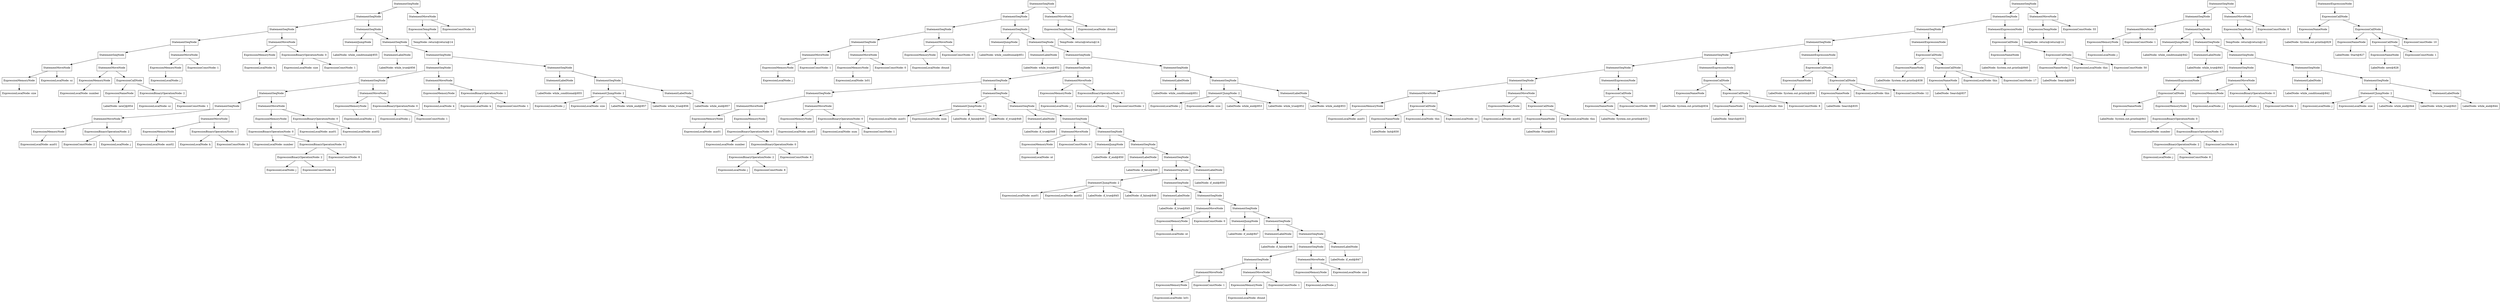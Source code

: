 digraph LinearSearch {
"0x6030000d7590" [label="StatementSeqNode" shape=box]
"0x6030000d7500" [label="StatementSeqNode" shape=box]
"0x6030000d6ed0" [label="StatementSeqNode" shape=box]
"0x6030000d6e10" [label="StatementSeqNode" shape=box]
"0x6030000d6db0" [label="StatementSeqNode" shape=box]
"0x6030000d6d20" [label="StatementMoveNode" shape=box]
"0x602000057eb0" [label="ExpressionMemoryNode" shape=box]
"0x6040000b7d90" [label="ExpressionLocalNode: size" shape=box]
"0x602000057eb0" -> "0x6040000b7d90"
"0x6030000d6d20" -> "0x602000057eb0"
"0x6040000b7d50" [label="ExpressionLocalNode: sz" shape=box]
"0x6030000d6d20" -> "0x6040000b7d50"
"0x6030000d6db0" -> "0x6030000d6d20"
"0x6030000d6d80" [label="StatementMoveNode" shape=box]
"0x602000057fb0" [label="ExpressionMemoryNode" shape=box]
"0x6040000b7e90" [label="ExpressionLocalNode: number" shape=box]
"0x602000057fb0" -> "0x6040000b7e90"
"0x6030000d6d80" -> "0x602000057fb0"
"0x6040000b7e10" [label="ExpressionCallNode" shape=box]
"0x602000057ef0" [label="ExpressionNameNode" shape=box]
"0x6040000b7dd0" [label="LabelNode: new[]@854" shape=box]
"0x602000057ef0" -> "0x6040000b7dd0"
"0x6040000b7e10" -> "0x602000057ef0"
"0x6030000d6d50" [label="ExpressionBinaryOperationNode: 2" shape=box]
"0x6040000b7e50" [label="ExpressionLocalNode: sz" shape=box]
"0x6030000d6d50" -> "0x6040000b7e50"
"0x602000057f30" [label="ExpressionConstNode: 1" shape=box]
"0x6030000d6d50" -> "0x602000057f30"
"0x6040000b7e10" -> "0x6030000d6d50"
"0x6030000d6d80" -> "0x6040000b7e10"
"0x6030000d6db0" -> "0x6030000d6d80"
"0x6030000d6e10" -> "0x6030000d6db0"
"0x6030000d6de0" [label="StatementMoveNode" shape=box]
"0x602000058070" [label="ExpressionMemoryNode" shape=box]
"0x6040000b7ed0" [label="ExpressionLocalNode: j" shape=box]
"0x602000058070" -> "0x6040000b7ed0"
"0x6030000d6de0" -> "0x602000058070"
"0x602000058030" [label="ExpressionConstNode: 1" shape=box]
"0x6030000d6de0" -> "0x602000058030"
"0x6030000d6e10" -> "0x6030000d6de0"
"0x6030000d6ed0" -> "0x6030000d6e10"
"0x6030000d6ea0" [label="StatementMoveNode" shape=box]
"0x602000058150" [label="ExpressionMemoryNode" shape=box]
"0x6040000b7f50" [label="ExpressionLocalNode: k" shape=box]
"0x602000058150" -> "0x6040000b7f50"
"0x6030000d6ea0" -> "0x602000058150"
"0x6030000d6e70" [label="ExpressionBinaryOperationNode: 0" shape=box]
"0x6040000b7f10" [label="ExpressionLocalNode: size" shape=box]
"0x6030000d6e70" -> "0x6040000b7f10"
"0x602000058110" [label="ExpressionConstNode: 1" shape=box]
"0x6030000d6e70" -> "0x602000058110"
"0x6030000d6ea0" -> "0x6030000d6e70"
"0x6030000d6ed0" -> "0x6030000d6ea0"
"0x6030000d7500" -> "0x6030000d6ed0"
"0x6030000d7410" [label="StatementSeqNode" shape=box]
"0x6020000586b0" [label="StatementJumpNode" shape=box]
"0x6040000b8310" [label="LabelNode: while_conditional@855" shape=box]
"0x6020000586b0" -> "0x6040000b8310"
"0x6030000d7410" -> "0x6020000586b0"
"0x6030000d7440" [label="StatementSeqNode" shape=box]
"0x602000058670" [label="StatementLabelNode" shape=box]
"0x6040000b8450" [label="LabelNode: while_true@856" shape=box]
"0x602000058670" -> "0x6040000b8450"
"0x6030000d7440" -> "0x602000058670"
"0x6030000d7470" [label="StatementSeqNode" shape=box]
"0x6030000d72c0" [label="StatementSeqNode" shape=box]
"0x6030000d72f0" [label="StatementSeqNode" shape=box]
"0x6030000d7320" [label="StatementSeqNode" shape=box]
"0x6030000d7350" [label="StatementSeqNode" shape=box]
"0x6030000d6f90" [label="StatementMoveNode" shape=box]
"0x602000058270" [label="ExpressionMemoryNode" shape=box]
"0x6040000b8050" [label="ExpressionLocalNode: aux01" shape=box]
"0x602000058270" -> "0x6040000b8050"
"0x6030000d6f90" -> "0x602000058270"
"0x6030000d6f60" [label="ExpressionBinaryOperationNode: 2" shape=box]
"0x602000058210" [label="ExpressionConstNode: 2" shape=box]
"0x6030000d6f60" -> "0x602000058210"
"0x6040000b8010" [label="ExpressionLocalNode: j" shape=box]
"0x6030000d6f60" -> "0x6040000b8010"
"0x6030000d6f90" -> "0x6030000d6f60"
"0x6030000d7350" -> "0x6030000d6f90"
"0x6030000d7020" [label="StatementMoveNode" shape=box]
"0x602000058350" [label="ExpressionMemoryNode" shape=box]
"0x6040000b80d0" [label="ExpressionLocalNode: aux02" shape=box]
"0x602000058350" -> "0x6040000b80d0"
"0x6030000d7020" -> "0x602000058350"
"0x6030000d6ff0" [label="ExpressionBinaryOperationNode: 1" shape=box]
"0x6040000b8090" [label="ExpressionLocalNode: k" shape=box]
"0x6030000d6ff0" -> "0x6040000b8090"
"0x602000058310" [label="ExpressionConstNode: 3" shape=box]
"0x6030000d6ff0" -> "0x602000058310"
"0x6030000d7020" -> "0x6030000d6ff0"
"0x6030000d7350" -> "0x6030000d7020"
"0x6030000d7320" -> "0x6030000d7350"
"0x6030000d7140" [label="StatementMoveNode" shape=box]
"0x602000058470" [label="ExpressionMemoryNode" shape=box]
"0x6030000d70e0" [label="ExpressionBinaryOperationNode: 0" shape=box]
"0x6040000b8190" [label="ExpressionLocalNode: number" shape=box]
"0x6030000d70e0" -> "0x6040000b8190"
"0x6030000d70b0" [label="ExpressionBinaryOperationNode: 0" shape=box]
"0x6030000d7080" [label="ExpressionBinaryOperationNode: 2" shape=box]
"0x6040000b81d0" [label="ExpressionLocalNode: j" shape=box]
"0x6030000d7080" -> "0x6040000b81d0"
"0x602000058450" [label="ExpressionConstNode: 8" shape=box]
"0x6030000d7080" -> "0x602000058450"
"0x6030000d70b0" -> "0x6030000d7080"
"0x602000058430" [label="ExpressionConstNode: 8" shape=box]
"0x6030000d70b0" -> "0x602000058430"
"0x6030000d70e0" -> "0x6030000d70b0"
"0x602000058470" -> "0x6030000d70e0"
"0x6030000d7140" -> "0x602000058470"
"0x6030000d7110" [label="ExpressionBinaryOperationNode: 0" shape=box]
"0x6040000b8110" [label="ExpressionLocalNode: aux01" shape=box]
"0x6030000d7110" -> "0x6040000b8110"
"0x6040000b8150" [label="ExpressionLocalNode: aux02" shape=box]
"0x6030000d7110" -> "0x6040000b8150"
"0x6030000d7140" -> "0x6030000d7110"
"0x6030000d7320" -> "0x6030000d7140"
"0x6030000d72f0" -> "0x6030000d7320"
"0x6030000d7200" [label="StatementMoveNode" shape=box]
"0x602000058530" [label="ExpressionMemoryNode" shape=box]
"0x6040000b8250" [label="ExpressionLocalNode: j" shape=box]
"0x602000058530" -> "0x6040000b8250"
"0x6030000d7200" -> "0x602000058530"
"0x6030000d71d0" [label="ExpressionBinaryOperationNode: 0" shape=box]
"0x6040000b8210" [label="ExpressionLocalNode: j" shape=box]
"0x6030000d71d0" -> "0x6040000b8210"
"0x6020000584f0" [label="ExpressionConstNode: 1" shape=box]
"0x6030000d71d0" -> "0x6020000584f0"
"0x6030000d7200" -> "0x6030000d71d0"
"0x6030000d72f0" -> "0x6030000d7200"
"0x6030000d72c0" -> "0x6030000d72f0"
"0x6030000d7290" [label="StatementMoveNode" shape=box]
"0x6020000585f0" [label="ExpressionMemoryNode" shape=box]
"0x6040000b82d0" [label="ExpressionLocalNode: k" shape=box]
"0x6020000585f0" -> "0x6040000b82d0"
"0x6030000d7290" -> "0x6020000585f0"
"0x6030000d7260" [label="ExpressionBinaryOperationNode: 1" shape=box]
"0x6040000b8290" [label="ExpressionLocalNode: k" shape=box]
"0x6030000d7260" -> "0x6040000b8290"
"0x6020000585b0" [label="ExpressionConstNode: 1" shape=box]
"0x6030000d7260" -> "0x6020000585b0"
"0x6030000d7290" -> "0x6030000d7260"
"0x6030000d72c0" -> "0x6030000d7290"
"0x6030000d7470" -> "0x6030000d72c0"
"0x6030000d74a0" [label="StatementSeqNode" shape=box]
"0x602000058650" [label="StatementLabelNode" shape=box]
"0x6040000b8410" [label="LabelNode: while_conditional@855" shape=box]
"0x602000058650" -> "0x6040000b8410"
"0x6030000d74a0" -> "0x602000058650"
"0x6030000d74d0" [label="StatementSeqNode" shape=box]
"0x6040000b84d0" [label="StatementCJumpNode: 2" shape=box]
"0x6040000b7f90" [label="ExpressionLocalNode: j" shape=box]
"0x6040000b84d0" -> "0x6040000b7f90"
"0x6040000b7fd0" [label="ExpressionLocalNode: size" shape=box]
"0x6040000b84d0" -> "0x6040000b7fd0"
"0x6040000b83d0" [label="LabelNode: while_end@857" shape=box]
"0x6040000b84d0" -> "0x6040000b83d0"
"0x6040000b8390" [label="LabelNode: while_true@856" shape=box]
"0x6040000b84d0" -> "0x6040000b8390"
"0x6030000d74d0" -> "0x6040000b84d0"
"0x602000058690" [label="StatementLabelNode" shape=box]
"0x6040000b8490" [label="LabelNode: while_end@857" shape=box]
"0x602000058690" -> "0x6040000b8490"
"0x6030000d74d0" -> "0x602000058690"
"0x6030000d74a0" -> "0x6030000d74d0"
"0x6030000d7470" -> "0x6030000d74a0"
"0x6030000d7440" -> "0x6030000d7470"
"0x6030000d7410" -> "0x6030000d7440"
"0x6030000d7500" -> "0x6030000d7410"
"0x6030000d7590" -> "0x6030000d7500"
"0x6030000d7560" [label="StatementMoveNode" shape=box]
"0x602000058750" [label="ExpressionTempNode" shape=box]
"0x6040000b8510" [label="TempNode: return@return@14" shape=box]
"0x602000058750" -> "0x6040000b8510"
"0x6030000d7560" -> "0x602000058750"
"0x602000058730" [label="ExpressionConstNode: 0" shape=box]
"0x6030000d7560" -> "0x602000058730"
"0x6030000d7590" -> "0x6030000d7560"
"0x6030000d6cc0" [label="StatementSeqNode" shape=box]
"0x6030000d6c30" [label="StatementSeqNode" shape=box]
"0x6030000d6330" [label="StatementSeqNode" shape=box]
"0x6030000d62d0" [label="StatementSeqNode" shape=box]
"0x6030000d6270" [label="StatementMoveNode" shape=box]
"0x602000057310" [label="ExpressionMemoryNode" shape=box]
"0x6040000b71d0" [label="ExpressionLocalNode: j" shape=box]
"0x602000057310" -> "0x6040000b71d0"
"0x6030000d6270" -> "0x602000057310"
"0x6020000572d0" [label="ExpressionConstNode: 1" shape=box]
"0x6030000d6270" -> "0x6020000572d0"
"0x6030000d62d0" -> "0x6030000d6270"
"0x6030000d62a0" [label="StatementMoveNode" shape=box]
"0x6020000573b0" [label="ExpressionMemoryNode" shape=box]
"0x6040000b7210" [label="ExpressionLocalNode: ls01" shape=box]
"0x6020000573b0" -> "0x6040000b7210"
"0x6030000d62a0" -> "0x6020000573b0"
"0x602000057370" [label="ExpressionConstNode: 0" shape=box]
"0x6030000d62a0" -> "0x602000057370"
"0x6030000d62d0" -> "0x6030000d62a0"
"0x6030000d6330" -> "0x6030000d62d0"
"0x6030000d6300" [label="StatementMoveNode" shape=box]
"0x602000057470" [label="ExpressionMemoryNode" shape=box]
"0x6040000b7250" [label="ExpressionLocalNode: ifound" shape=box]
"0x602000057470" -> "0x6040000b7250"
"0x6030000d6300" -> "0x602000057470"
"0x602000057430" [label="ExpressionConstNode: 0" shape=box]
"0x6030000d6300" -> "0x602000057430"
"0x6030000d6330" -> "0x6030000d6300"
"0x6030000d6c30" -> "0x6030000d6330"
"0x6030000d6b40" [label="StatementSeqNode" shape=box]
"0x602000057d90" [label="StatementJumpNode" shape=box]
"0x6040000b7ad0" [label="LabelNode: while_conditional@851" shape=box]
"0x602000057d90" -> "0x6040000b7ad0"
"0x6030000d6b40" -> "0x602000057d90"
"0x6030000d6b70" [label="StatementSeqNode" shape=box]
"0x602000057d50" [label="StatementLabelNode" shape=box]
"0x6040000b7c10" [label="LabelNode: while_true@852" shape=box]
"0x602000057d50" -> "0x6040000b7c10"
"0x6030000d6b70" -> "0x602000057d50"
"0x6030000d6ba0" [label="StatementSeqNode" shape=box]
"0x6030000d6a20" [label="StatementSeqNode" shape=box]
"0x6030000d6a50" [label="StatementSeqNode" shape=box]
"0x6030000d6a80" [label="StatementSeqNode" shape=box]
"0x6030000d6420" [label="StatementMoveNode" shape=box]
"0x6020000575f0" [label="ExpressionMemoryNode" shape=box]
"0x6040000b7390" [label="ExpressionLocalNode: aux01" shape=box]
"0x6020000575f0" -> "0x6040000b7390"
"0x6030000d6420" -> "0x6020000575f0"
"0x6020000575b0" [label="ExpressionMemoryNode" shape=box]
"0x6030000d63f0" [label="ExpressionBinaryOperationNode: 0" shape=box]
"0x6040000b7310" [label="ExpressionLocalNode: number" shape=box]
"0x6030000d63f0" -> "0x6040000b7310"
"0x6030000d63c0" [label="ExpressionBinaryOperationNode: 0" shape=box]
"0x6030000d6390" [label="ExpressionBinaryOperationNode: 2" shape=box]
"0x6040000b7350" [label="ExpressionLocalNode: j" shape=box]
"0x6030000d6390" -> "0x6040000b7350"
"0x602000057570" [label="ExpressionConstNode: 8" shape=box]
"0x6030000d6390" -> "0x602000057570"
"0x6030000d63c0" -> "0x6030000d6390"
"0x602000057550" [label="ExpressionConstNode: 8" shape=box]
"0x6030000d63c0" -> "0x602000057550"
"0x6030000d63f0" -> "0x6030000d63c0"
"0x6020000575b0" -> "0x6030000d63f0"
"0x6030000d6420" -> "0x6020000575b0"
"0x6030000d6a80" -> "0x6030000d6420"
"0x6030000d64b0" [label="StatementMoveNode" shape=box]
"0x6020000576d0" [label="ExpressionMemoryNode" shape=box]
"0x6040000b7410" [label="ExpressionLocalNode: aux02" shape=box]
"0x6020000576d0" -> "0x6040000b7410"
"0x6030000d64b0" -> "0x6020000576d0"
"0x6030000d6480" [label="ExpressionBinaryOperationNode: 0" shape=box]
"0x6040000b73d0" [label="ExpressionLocalNode: num" shape=box]
"0x6030000d6480" -> "0x6040000b73d0"
"0x602000057690" [label="ExpressionConstNode: 1" shape=box]
"0x6030000d6480" -> "0x602000057690"
"0x6030000d64b0" -> "0x6030000d6480"
"0x6030000d6a80" -> "0x6030000d64b0"
"0x6030000d6a50" -> "0x6030000d6a80"
"0x6030000d6840" [label="StatementSeqNode" shape=box]
"0x6040000b7a10" [label="StatementCJumpNode: 2" shape=box]
"0x6040000b7450" [label="ExpressionLocalNode: aux01" shape=box]
"0x6040000b7a10" -> "0x6040000b7450"
"0x6040000b7490" [label="ExpressionLocalNode: num" shape=box]
"0x6040000b7a10" -> "0x6040000b7490"
"0x6040000b78d0" [label="LabelNode: if_false@849" shape=box]
"0x6040000b7a10" -> "0x6040000b78d0"
"0x6040000b7890" [label="LabelNode: if_true@848" shape=box]
"0x6040000b7a10" -> "0x6040000b7890"
"0x6030000d6840" -> "0x6040000b7a10"
"0x6030000d6870" [label="StatementSeqNode" shape=box]
"0x602000057bb0" [label="StatementLabelNode" shape=box]
"0x6040000b7950" [label="LabelNode: if_true@848" shape=box]
"0x602000057bb0" -> "0x6040000b7950"
"0x6030000d6870" -> "0x602000057bb0"
"0x6030000d68a0" [label="StatementSeqNode" shape=box]
"0x6030000d6510" [label="StatementMoveNode" shape=box]
"0x6020000577d0" [label="ExpressionMemoryNode" shape=box]
"0x6040000b74d0" [label="ExpressionLocalNode: nt" shape=box]
"0x6020000577d0" -> "0x6040000b74d0"
"0x6030000d6510" -> "0x6020000577d0"
"0x602000057790" [label="ExpressionConstNode: 0" shape=box]
"0x6030000d6510" -> "0x602000057790"
"0x6030000d68a0" -> "0x6030000d6510"
"0x6030000d68d0" [label="StatementSeqNode" shape=box]
"0x602000057c10" [label="StatementJumpNode" shape=box]
"0x6040000b7910" [label="LabelNode: if_end@850" shape=box]
"0x602000057c10" -> "0x6040000b7910"
"0x6030000d68d0" -> "0x602000057c10"
"0x6030000d6900" [label="StatementSeqNode" shape=box]
"0x602000057bd0" [label="StatementLabelNode" shape=box]
"0x6040000b7990" [label="LabelNode: if_false@849" shape=box]
"0x602000057bd0" -> "0x6040000b7990"
"0x6030000d6900" -> "0x602000057bd0"
"0x6030000d6930" [label="StatementSeqNode" shape=box]
"0x6030000d6720" [label="StatementSeqNode" shape=box]
"0x6040000b7850" [label="StatementCJumpNode: 2" shape=box]
"0x6040000b7510" [label="ExpressionLocalNode: aux01" shape=box]
"0x6040000b7850" -> "0x6040000b7510"
"0x6040000b7550" [label="ExpressionLocalNode: aux02" shape=box]
"0x6040000b7850" -> "0x6040000b7550"
"0x6040000b76d0" [label="LabelNode: if_true@845" shape=box]
"0x6040000b7850" -> "0x6040000b76d0"
"0x6040000b7710" [label="LabelNode: if_false@846" shape=box]
"0x6040000b7850" -> "0x6040000b7710"
"0x6030000d6720" -> "0x6040000b7850"
"0x6030000d6750" [label="StatementSeqNode" shape=box]
"0x602000057b10" [label="StatementLabelNode" shape=box]
"0x6040000b7790" [label="LabelNode: if_true@845" shape=box]
"0x602000057b10" -> "0x6040000b7790"
"0x6030000d6750" -> "0x602000057b10"
"0x6030000d6780" [label="StatementSeqNode" shape=box]
"0x6030000d65d0" [label="StatementMoveNode" shape=box]
"0x6020000578b0" [label="ExpressionMemoryNode" shape=box]
"0x6040000b7590" [label="ExpressionLocalNode: nt" shape=box]
"0x6020000578b0" -> "0x6040000b7590"
"0x6030000d65d0" -> "0x6020000578b0"
"0x602000057870" [label="ExpressionConstNode: 0" shape=box]
"0x6030000d65d0" -> "0x602000057870"
"0x6030000d6780" -> "0x6030000d65d0"
"0x6030000d67b0" [label="StatementSeqNode" shape=box]
"0x602000057b70" [label="StatementJumpNode" shape=box]
"0x6040000b7750" [label="LabelNode: if_end@847" shape=box]
"0x602000057b70" -> "0x6040000b7750"
"0x6030000d67b0" -> "0x602000057b70"
"0x6030000d67e0" [label="StatementSeqNode" shape=box]
"0x602000057b30" [label="StatementLabelNode" shape=box]
"0x6040000b77d0" [label="LabelNode: if_false@846" shape=box]
"0x602000057b30" -> "0x6040000b77d0"
"0x6030000d67e0" -> "0x602000057b30"
"0x6030000d6810" [label="StatementSeqNode" shape=box]
"0x6030000d66c0" [label="StatementSeqNode" shape=box]
"0x6030000d66f0" [label="StatementSeqNode" shape=box]
"0x6030000d6600" [label="StatementMoveNode" shape=box]
"0x602000057950" [label="ExpressionMemoryNode" shape=box]
"0x6040000b75d0" [label="ExpressionLocalNode: ls01" shape=box]
"0x602000057950" -> "0x6040000b75d0"
"0x6030000d6600" -> "0x602000057950"
"0x602000057910" [label="ExpressionConstNode: 1" shape=box]
"0x6030000d6600" -> "0x602000057910"
"0x6030000d66f0" -> "0x6030000d6600"
"0x6030000d6630" [label="StatementMoveNode" shape=box]
"0x602000057a10" [label="ExpressionMemoryNode" shape=box]
"0x6040000b7610" [label="ExpressionLocalNode: ifound" shape=box]
"0x602000057a10" -> "0x6040000b7610"
"0x6030000d6630" -> "0x602000057a10"
"0x6020000579d0" [label="ExpressionConstNode: 1" shape=box]
"0x6030000d6630" -> "0x6020000579d0"
"0x6030000d66f0" -> "0x6030000d6630"
"0x6030000d66c0" -> "0x6030000d66f0"
"0x6030000d6660" [label="StatementMoveNode" shape=box]
"0x602000057ab0" [label="ExpressionMemoryNode" shape=box]
"0x6040000b7690" [label="ExpressionLocalNode: j" shape=box]
"0x602000057ab0" -> "0x6040000b7690"
"0x6030000d6660" -> "0x602000057ab0"
"0x6040000b7650" [label="ExpressionLocalNode: size" shape=box]
"0x6030000d6660" -> "0x6040000b7650"
"0x6030000d66c0" -> "0x6030000d6660"
"0x6030000d6810" -> "0x6030000d66c0"
"0x602000057b50" [label="StatementLabelNode" shape=box]
"0x6040000b7810" [label="LabelNode: if_end@847" shape=box]
"0x602000057b50" -> "0x6040000b7810"
"0x6030000d6810" -> "0x602000057b50"
"0x6030000d67e0" -> "0x6030000d6810"
"0x6030000d67b0" -> "0x6030000d67e0"
"0x6030000d6780" -> "0x6030000d67b0"
"0x6030000d6750" -> "0x6030000d6780"
"0x6030000d6720" -> "0x6030000d6750"
"0x6030000d6930" -> "0x6030000d6720"
"0x602000057bf0" [label="StatementLabelNode" shape=box]
"0x6040000b79d0" [label="LabelNode: if_end@850" shape=box]
"0x602000057bf0" -> "0x6040000b79d0"
"0x6030000d6930" -> "0x602000057bf0"
"0x6030000d6900" -> "0x6030000d6930"
"0x6030000d68d0" -> "0x6030000d6900"
"0x6030000d68a0" -> "0x6030000d68d0"
"0x6030000d6870" -> "0x6030000d68a0"
"0x6030000d6840" -> "0x6030000d6870"
"0x6030000d6a50" -> "0x6030000d6840"
"0x6030000d6a20" -> "0x6030000d6a50"
"0x6030000d69f0" [label="StatementMoveNode" shape=box]
"0x602000057cd0" [label="ExpressionMemoryNode" shape=box]
"0x6040000b7a90" [label="ExpressionLocalNode: j" shape=box]
"0x602000057cd0" -> "0x6040000b7a90"
"0x6030000d69f0" -> "0x602000057cd0"
"0x6030000d69c0" [label="ExpressionBinaryOperationNode: 0" shape=box]
"0x6040000b7a50" [label="ExpressionLocalNode: j" shape=box]
"0x6030000d69c0" -> "0x6040000b7a50"
"0x602000057c90" [label="ExpressionConstNode: 1" shape=box]
"0x6030000d69c0" -> "0x602000057c90"
"0x6030000d69f0" -> "0x6030000d69c0"
"0x6030000d6a20" -> "0x6030000d69f0"
"0x6030000d6ba0" -> "0x6030000d6a20"
"0x6030000d6bd0" [label="StatementSeqNode" shape=box]
"0x602000057d30" [label="StatementLabelNode" shape=box]
"0x6040000b7bd0" [label="LabelNode: while_conditional@851" shape=box]
"0x602000057d30" -> "0x6040000b7bd0"
"0x6030000d6bd0" -> "0x602000057d30"
"0x6030000d6c00" [label="StatementSeqNode" shape=box]
"0x6040000b7c90" [label="StatementCJumpNode: 2" shape=box]
"0x6040000b7290" [label="ExpressionLocalNode: j" shape=box]
"0x6040000b7c90" -> "0x6040000b7290"
"0x6040000b72d0" [label="ExpressionLocalNode: size" shape=box]
"0x6040000b7c90" -> "0x6040000b72d0"
"0x6040000b7b90" [label="LabelNode: while_end@853" shape=box]
"0x6040000b7c90" -> "0x6040000b7b90"
"0x6040000b7b50" [label="LabelNode: while_true@852" shape=box]
"0x6040000b7c90" -> "0x6040000b7b50"
"0x6030000d6c00" -> "0x6040000b7c90"
"0x602000057d70" [label="StatementLabelNode" shape=box]
"0x6040000b7c50" [label="LabelNode: while_end@853" shape=box]
"0x602000057d70" -> "0x6040000b7c50"
"0x6030000d6c00" -> "0x602000057d70"
"0x6030000d6bd0" -> "0x6030000d6c00"
"0x6030000d6ba0" -> "0x6030000d6bd0"
"0x6030000d6b70" -> "0x6030000d6ba0"
"0x6030000d6b40" -> "0x6030000d6b70"
"0x6030000d6c30" -> "0x6030000d6b40"
"0x6030000d6cc0" -> "0x6030000d6c30"
"0x6030000d6c90" [label="StatementMoveNode" shape=box]
"0x602000057e10" [label="ExpressionTempNode" shape=box]
"0x6040000b7d10" [label="TempNode: return@return@14" shape=box]
"0x602000057e10" -> "0x6040000b7d10"
"0x6030000d6c90" -> "0x602000057e10"
"0x6040000b7cd0" [label="ExpressionLocalNode: ifound" shape=box]
"0x6030000d6c90" -> "0x6040000b7cd0"
"0x6030000d6cc0" -> "0x6030000d6c90"
"0x6030000d5d60" [label="StatementSeqNode" shape=box]
"0x6030000d5cd0" [label="StatementSeqNode" shape=box]
"0x6030000d5c40" [label="StatementSeqNode" shape=box]
"0x6030000d5bb0" [label="StatementSeqNode" shape=box]
"0x6030000d5b20" [label="StatementSeqNode" shape=box]
"0x6030000d5a90" [label="StatementSeqNode" shape=box]
"0x6030000d5a00" [label="StatementSeqNode" shape=box]
"0x6030000d59a0" [label="StatementMoveNode" shape=box]
"0x602000056550" [label="ExpressionMemoryNode" shape=box]
"0x6040000b64d0" [label="ExpressionLocalNode: aux01" shape=box]
"0x602000056550" -> "0x6040000b64d0"
"0x6030000d59a0" -> "0x602000056550"
"0x6040000b6410" [label="ExpressionCallNode" shape=box]
"0x602000056470" [label="ExpressionNameNode" shape=box]
"0x6040000b63d0" [label="LabelNode: Init@830" shape=box]
"0x602000056470" -> "0x6040000b63d0"
"0x6040000b6410" -> "0x602000056470"
"0x6040000b6450" [label="ExpressionLocalNode: this" shape=box]
"0x6040000b6410" -> "0x6040000b6450"
"0x6040000b6490" [label="ExpressionLocalNode: sz" shape=box]
"0x6040000b6410" -> "0x6040000b6490"
"0x6030000d59a0" -> "0x6040000b6410"
"0x6030000d5a00" -> "0x6030000d59a0"
"0x6030000d59d0" [label="StatementMoveNode" shape=box]
"0x602000056630" [label="ExpressionMemoryNode" shape=box]
"0x6040000b65d0" [label="ExpressionLocalNode: aux02" shape=box]
"0x602000056630" -> "0x6040000b65d0"
"0x6030000d59d0" -> "0x602000056630"
"0x6040000b6550" [label="ExpressionCallNode" shape=box]
"0x602000056590" [label="ExpressionNameNode" shape=box]
"0x6040000b6510" [label="LabelNode: Print@831" shape=box]
"0x602000056590" -> "0x6040000b6510"
"0x6040000b6550" -> "0x602000056590"
"0x6040000b6590" [label="ExpressionLocalNode: this" shape=box]
"0x6040000b6550" -> "0x6040000b6590"
"0x6030000d59d0" -> "0x6040000b6550"
"0x6030000d5a00" -> "0x6030000d59d0"
"0x6030000d5a90" -> "0x6030000d5a00"
"0x602000056710" [label="StatementExpressionNode" shape=box]
"0x6040000b6690" [label="ExpressionCallNode" shape=box]
"0x6020000566d0" [label="ExpressionNameNode" shape=box]
"0x6040000b6610" [label="LabelNode: System.out.println@832" shape=box]
"0x6020000566d0" -> "0x6040000b6610"
"0x6040000b6690" -> "0x6020000566d0"
"0x6020000566b0" [label="ExpressionConstNode: 9999" shape=box]
"0x6040000b6690" -> "0x6020000566b0"
"0x602000056710" -> "0x6040000b6690"
"0x6030000d5a90" -> "0x602000056710"
"0x6030000d5b20" -> "0x6030000d5a90"
"0x602000056890" [label="StatementExpressionNode" shape=box]
"0x6040000b6810" [label="ExpressionCallNode" shape=box]
"0x602000056850" [label="ExpressionNameNode" shape=box]
"0x6040000b6790" [label="LabelNode: System.out.println@834" shape=box]
"0x602000056850" -> "0x6040000b6790"
"0x6040000b6810" -> "0x602000056850"
"0x6040000b6710" [label="ExpressionCallNode" shape=box]
"0x602000056770" [label="ExpressionNameNode" shape=box]
"0x6040000b66d0" [label="LabelNode: Search@833" shape=box]
"0x602000056770" -> "0x6040000b66d0"
"0x6040000b6710" -> "0x602000056770"
"0x6040000b6750" [label="ExpressionLocalNode: this" shape=box]
"0x6040000b6710" -> "0x6040000b6750"
"0x6020000567f0" [label="ExpressionConstNode: 8" shape=box]
"0x6040000b6710" -> "0x6020000567f0"
"0x6040000b6810" -> "0x6040000b6710"
"0x602000056890" -> "0x6040000b6810"
"0x6030000d5b20" -> "0x602000056890"
"0x6030000d5bb0" -> "0x6030000d5b20"
"0x602000056a10" [label="StatementExpressionNode" shape=box]
"0x6040000b6990" [label="ExpressionCallNode" shape=box]
"0x6020000569d0" [label="ExpressionNameNode" shape=box]
"0x6040000b6910" [label="LabelNode: System.out.println@836" shape=box]
"0x6020000569d0" -> "0x6040000b6910"
"0x6040000b6990" -> "0x6020000569d0"
"0x6040000b6890" [label="ExpressionCallNode" shape=box]
"0x6020000568f0" [label="ExpressionNameNode" shape=box]
"0x6040000b6850" [label="LabelNode: Search@835" shape=box]
"0x6020000568f0" -> "0x6040000b6850"
"0x6040000b6890" -> "0x6020000568f0"
"0x6040000b68d0" [label="ExpressionLocalNode: this" shape=box]
"0x6040000b6890" -> "0x6040000b68d0"
"0x602000056970" [label="ExpressionConstNode: 12" shape=box]
"0x6040000b6890" -> "0x602000056970"
"0x6040000b6990" -> "0x6040000b6890"
"0x602000056a10" -> "0x6040000b6990"
"0x6030000d5bb0" -> "0x602000056a10"
"0x6030000d5c40" -> "0x6030000d5bb0"
"0x602000056b90" [label="StatementExpressionNode" shape=box]
"0x6040000b6b10" [label="ExpressionCallNode" shape=box]
"0x602000056b50" [label="ExpressionNameNode" shape=box]
"0x6040000b6a90" [label="LabelNode: System.out.println@838" shape=box]
"0x602000056b50" -> "0x6040000b6a90"
"0x6040000b6b10" -> "0x602000056b50"
"0x6040000b6a10" [label="ExpressionCallNode" shape=box]
"0x602000056a70" [label="ExpressionNameNode" shape=box]
"0x6040000b69d0" [label="LabelNode: Search@837" shape=box]
"0x602000056a70" -> "0x6040000b69d0"
"0x6040000b6a10" -> "0x602000056a70"
"0x6040000b6a50" [label="ExpressionLocalNode: this" shape=box]
"0x6040000b6a10" -> "0x6040000b6a50"
"0x602000056af0" [label="ExpressionConstNode: 17" shape=box]
"0x6040000b6a10" -> "0x602000056af0"
"0x6040000b6b10" -> "0x6040000b6a10"
"0x602000056b90" -> "0x6040000b6b10"
"0x6030000d5c40" -> "0x602000056b90"
"0x6030000d5cd0" -> "0x6030000d5c40"
"0x602000056d10" [label="StatementExpressionNode" shape=box]
"0x6040000b6c90" [label="ExpressionCallNode" shape=box]
"0x602000056cd0" [label="ExpressionNameNode" shape=box]
"0x6040000b6c10" [label="LabelNode: System.out.println@840" shape=box]
"0x602000056cd0" -> "0x6040000b6c10"
"0x6040000b6c90" -> "0x602000056cd0"
"0x6040000b6b90" [label="ExpressionCallNode" shape=box]
"0x602000056bf0" [label="ExpressionNameNode" shape=box]
"0x6040000b6b50" [label="LabelNode: Search@839" shape=box]
"0x602000056bf0" -> "0x6040000b6b50"
"0x6040000b6b90" -> "0x602000056bf0"
"0x6040000b6bd0" [label="ExpressionLocalNode: this" shape=box]
"0x6040000b6b90" -> "0x6040000b6bd0"
"0x602000056c70" [label="ExpressionConstNode: 50" shape=box]
"0x6040000b6b90" -> "0x602000056c70"
"0x6040000b6c90" -> "0x6040000b6b90"
"0x602000056d10" -> "0x6040000b6c90"
"0x6030000d5cd0" -> "0x602000056d10"
"0x6030000d5d60" -> "0x6030000d5cd0"
"0x6030000d5d30" [label="StatementMoveNode" shape=box]
"0x602000056db0" [label="ExpressionTempNode" shape=box]
"0x6040000b6cd0" [label="TempNode: return@return@14" shape=box]
"0x602000056db0" -> "0x6040000b6cd0"
"0x6030000d5d30" -> "0x602000056db0"
"0x602000056d90" [label="ExpressionConstNode: 55" shape=box]
"0x6030000d5d30" -> "0x602000056d90"
"0x6030000d5d60" -> "0x6030000d5d30"
"0x6030000d6210" [label="StatementSeqNode" shape=box]
"0x6030000d6180" [label="StatementSeqNode" shape=box]
"0x6030000d5df0" [label="StatementMoveNode" shape=box]
"0x602000056e70" [label="ExpressionMemoryNode" shape=box]
"0x6040000b6d10" [label="ExpressionLocalNode: j" shape=box]
"0x602000056e70" -> "0x6040000b6d10"
"0x6030000d5df0" -> "0x602000056e70"
"0x602000056e30" [label="ExpressionConstNode: 1" shape=box]
"0x6030000d5df0" -> "0x602000056e30"
"0x6030000d6180" -> "0x6030000d5df0"
"0x6030000d6090" [label="StatementSeqNode" shape=box]
"0x6020000571b0" [label="StatementJumpNode" shape=box]
"0x6040000b6f90" [label="LabelNode: while_conditional@842" shape=box]
"0x6020000571b0" -> "0x6040000b6f90"
"0x6030000d6090" -> "0x6020000571b0"
"0x6030000d60c0" [label="StatementSeqNode" shape=box]
"0x602000057170" [label="StatementLabelNode" shape=box]
"0x6040000b70d0" [label="LabelNode: while_true@843" shape=box]
"0x602000057170" -> "0x6040000b70d0"
"0x6030000d60c0" -> "0x602000057170"
"0x6030000d60f0" [label="StatementSeqNode" shape=box]
"0x6030000d5fd0" [label="StatementSeqNode" shape=box]
"0x602000056ff0" [label="StatementExpressionNode" shape=box]
"0x6040000b6ed0" [label="ExpressionCallNode" shape=box]
"0x602000056fb0" [label="ExpressionNameNode" shape=box]
"0x6040000b6e50" [label="LabelNode: System.out.println@841" shape=box]
"0x602000056fb0" -> "0x6040000b6e50"
"0x6040000b6ed0" -> "0x602000056fb0"
"0x602000056f90" [label="ExpressionMemoryNode" shape=box]
"0x6030000d5eb0" [label="ExpressionBinaryOperationNode: 0" shape=box]
"0x6040000b6dd0" [label="ExpressionLocalNode: number" shape=box]
"0x6030000d5eb0" -> "0x6040000b6dd0"
"0x6030000d5e80" [label="ExpressionBinaryOperationNode: 0" shape=box]
"0x6030000d5e50" [label="ExpressionBinaryOperationNode: 2" shape=box]
"0x6040000b6e10" [label="ExpressionLocalNode: j" shape=box]
"0x6030000d5e50" -> "0x6040000b6e10"
"0x602000056f50" [label="ExpressionConstNode: 8" shape=box]
"0x6030000d5e50" -> "0x602000056f50"
"0x6030000d5e80" -> "0x6030000d5e50"
"0x602000056f30" [label="ExpressionConstNode: 8" shape=box]
"0x6030000d5e80" -> "0x602000056f30"
"0x6030000d5eb0" -> "0x6030000d5e80"
"0x602000056f90" -> "0x6030000d5eb0"
"0x6040000b6ed0" -> "0x602000056f90"
"0x602000056ff0" -> "0x6040000b6ed0"
"0x6030000d5fd0" -> "0x602000056ff0"
"0x6030000d5fa0" [label="StatementMoveNode" shape=box]
"0x6020000570d0" [label="ExpressionMemoryNode" shape=box]
"0x6040000b6f50" [label="ExpressionLocalNode: j" shape=box]
"0x6020000570d0" -> "0x6040000b6f50"
"0x6030000d5fa0" -> "0x6020000570d0"
"0x6030000d5f70" [label="ExpressionBinaryOperationNode: 0" shape=box]
"0x6040000b6f10" [label="ExpressionLocalNode: j" shape=box]
"0x6030000d5f70" -> "0x6040000b6f10"
"0x602000057090" [label="ExpressionConstNode: 1" shape=box]
"0x6030000d5f70" -> "0x602000057090"
"0x6030000d5fa0" -> "0x6030000d5f70"
"0x6030000d5fd0" -> "0x6030000d5fa0"
"0x6030000d60f0" -> "0x6030000d5fd0"
"0x6030000d6120" [label="StatementSeqNode" shape=box]
"0x602000057150" [label="StatementLabelNode" shape=box]
"0x6040000b7090" [label="LabelNode: while_conditional@842" shape=box]
"0x602000057150" -> "0x6040000b7090"
"0x6030000d6120" -> "0x602000057150"
"0x6030000d6150" [label="StatementSeqNode" shape=box]
"0x6040000b7150" [label="StatementCJumpNode: 2" shape=box]
"0x6040000b6d50" [label="ExpressionLocalNode: j" shape=box]
"0x6040000b7150" -> "0x6040000b6d50"
"0x6040000b6d90" [label="ExpressionLocalNode: size" shape=box]
"0x6040000b7150" -> "0x6040000b6d90"
"0x6040000b7050" [label="LabelNode: while_end@844" shape=box]
"0x6040000b7150" -> "0x6040000b7050"
"0x6040000b7010" [label="LabelNode: while_true@843" shape=box]
"0x6040000b7150" -> "0x6040000b7010"
"0x6030000d6150" -> "0x6040000b7150"
"0x602000057190" [label="StatementLabelNode" shape=box]
"0x6040000b7110" [label="LabelNode: while_end@844" shape=box]
"0x602000057190" -> "0x6040000b7110"
"0x6030000d6150" -> "0x602000057190"
"0x6030000d6120" -> "0x6030000d6150"
"0x6030000d60f0" -> "0x6030000d6120"
"0x6030000d60c0" -> "0x6030000d60f0"
"0x6030000d6090" -> "0x6030000d60c0"
"0x6030000d6180" -> "0x6030000d6090"
"0x6030000d6210" -> "0x6030000d6180"
"0x6030000d61e0" [label="StatementMoveNode" shape=box]
"0x602000057250" [label="ExpressionTempNode" shape=box]
"0x6040000b7190" [label="TempNode: return@return@14" shape=box]
"0x602000057250" -> "0x6040000b7190"
"0x6030000d61e0" -> "0x602000057250"
"0x602000057230" [label="ExpressionConstNode: 0" shape=box]
"0x6030000d61e0" -> "0x602000057230"
"0x6030000d6210" -> "0x6030000d61e0"
"0x602000056430" [label="StatementExpressionNode" shape=box]
"0x6040000b6390" [label="ExpressionCallNode" shape=box]
"0x6020000563f0" [label="ExpressionNameNode" shape=box]
"0x6040000b6310" [label="LabelNode: System.out.println@829" shape=box]
"0x6020000563f0" -> "0x6040000b6310"
"0x6040000b6390" -> "0x6020000563f0"
"0x6040000b6250" [label="ExpressionCallNode" shape=box]
"0x6020000562b0" [label="ExpressionNameNode" shape=box]
"0x6040000b6210" [label="LabelNode: Start@827" shape=box]
"0x6020000562b0" -> "0x6040000b6210"
"0x6040000b6250" -> "0x6020000562b0"
"0x6040000b62d0" [label="ExpressionCallNode" shape=box]
"0x6020000562d0" [label="ExpressionNameNode" shape=box]
"0x6040000b6290" [label="LabelNode: new@828" shape=box]
"0x6020000562d0" -> "0x6040000b6290"
"0x6040000b62d0" -> "0x6020000562d0"
"0x6020000562f0" [label="ExpressionConstNode: 1" shape=box]
"0x6040000b62d0" -> "0x6020000562f0"
"0x6040000b6250" -> "0x6040000b62d0"
"0x602000056390" [label="ExpressionConstNode: 10" shape=box]
"0x6040000b6250" -> "0x602000056390"
"0x6040000b6390" -> "0x6040000b6250"
"0x602000056430" -> "0x6040000b6390"
}

